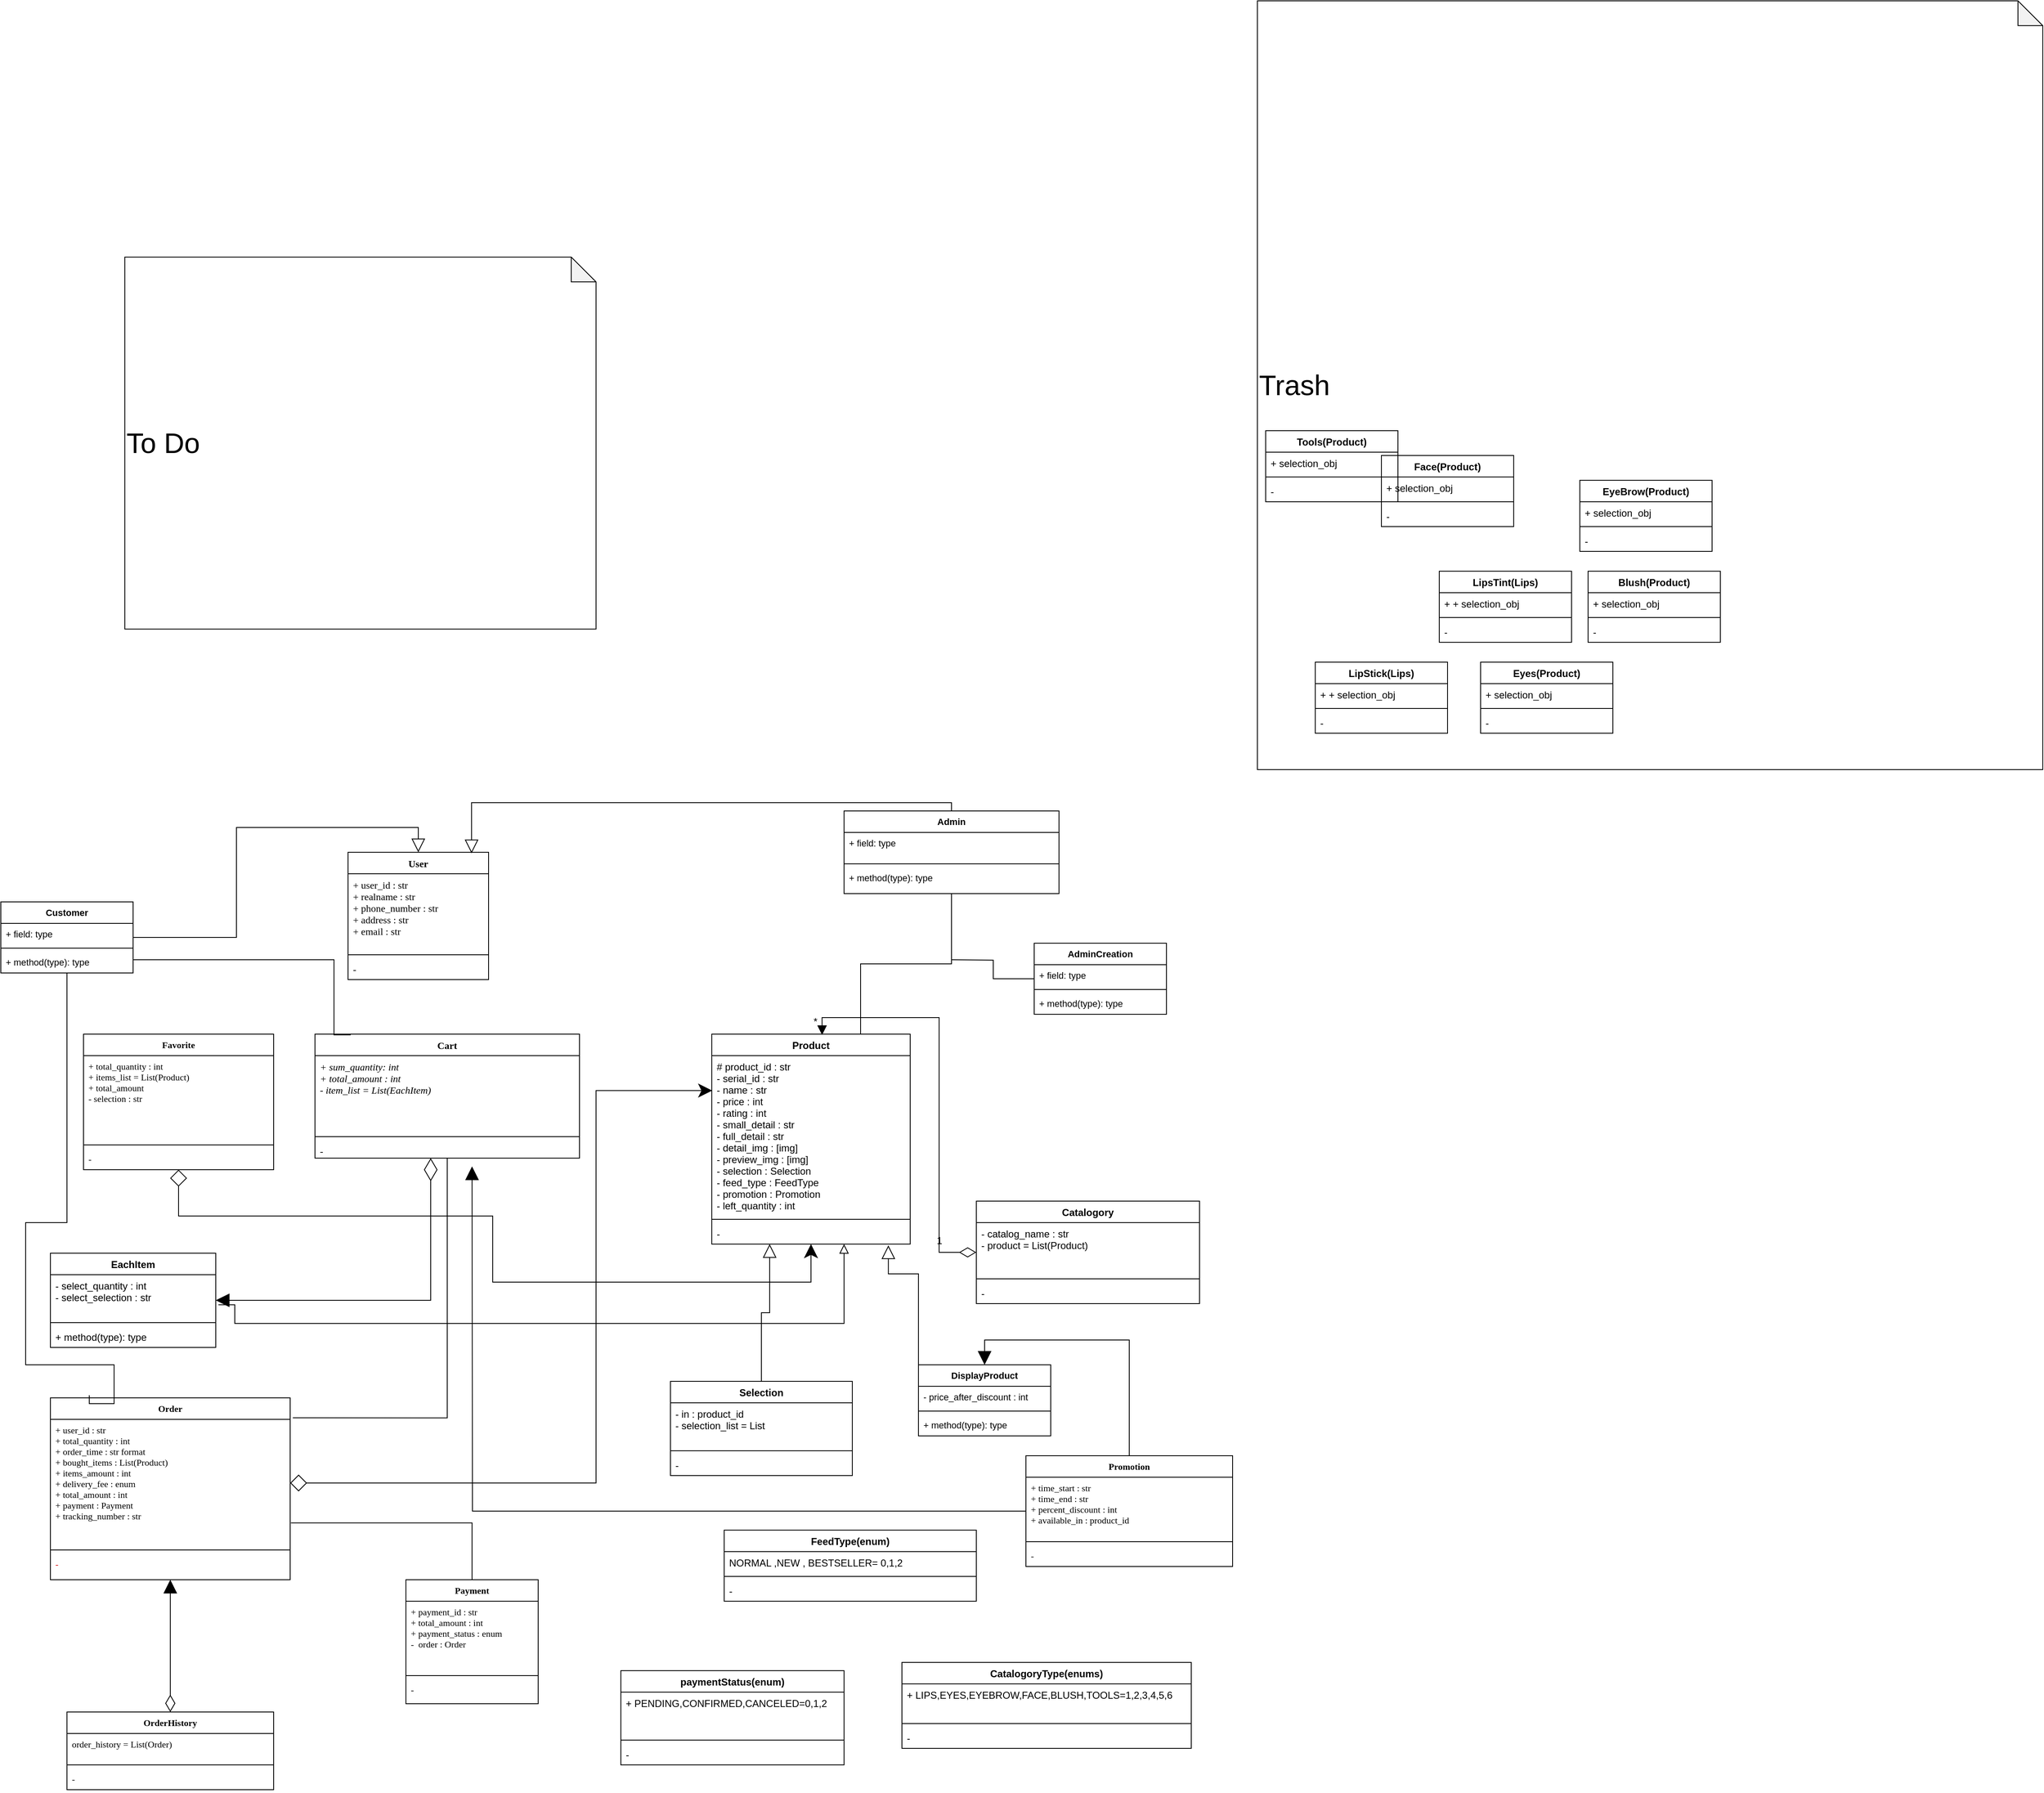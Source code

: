 <mxfile version="20.8.16" type="device"><diagram name="Page-1" id="n5ZgurH_n4MH8ZhJvJ57"><mxGraphModel dx="5758" dy="4994" grid="1" gridSize="10" guides="1" tooltips="1" connect="1" arrows="1" fold="1" page="1" pageScale="1" pageWidth="827" pageHeight="1169" math="0" shadow="0"><root><mxCell id="0"/><mxCell id="1" parent="0"/><mxCell id="ofqBQctVMWvRDnhKdOPK-27" value="&lt;font style=&quot;font-size: 34px;&quot;&gt;Trash&lt;/font&gt;" style="shape=note;whiteSpace=wrap;html=1;backgroundOutline=1;darkOpacity=0.05;align=left;" vertex="1" parent="1"><mxGeometry x="680" y="-1250" width="950" height="930" as="geometry"/></mxCell><mxCell id="ofqBQctVMWvRDnhKdOPK-77" style="edgeStyle=orthogonalEdgeStyle;rounded=0;sketch=0;jumpSize=7;orthogonalLoop=1;jettySize=auto;html=1;strokeWidth=1;fontSize=11;startArrow=diamond;startFill=0;endArrow=classic;endFill=1;startSize=18;endSize=14;" edge="1" parent="1" source="nESSDT5k0V7fyRcUZwcq-10" target="9LvrDFJ3hs18pUXBCNCo-1"><mxGeometry relative="1" as="geometry"><Array as="points"><mxPoint x="-625" y="220"/><mxPoint x="-245" y="220"/><mxPoint x="-245" y="300"/><mxPoint x="140" y="300"/></Array></mxGeometry></mxCell><mxCell id="ofqBQctVMWvRDnhKdOPK-79" style="edgeStyle=orthogonalEdgeStyle;rounded=0;sketch=0;jumpSize=7;orthogonalLoop=1;jettySize=auto;html=1;strokeWidth=1;fontSize=11;startArrow=none;startFill=0;endArrow=block;endFill=0;startSize=18;endSize=14;" edge="1" parent="1" source="WOBlNUxYIEWbzVN5HYyU-12" target="9LvrDFJ3hs18pUXBCNCo-1"><mxGeometry relative="1" as="geometry"><Array as="points"><mxPoint x="80" y="337"/><mxPoint x="90" y="337"/></Array></mxGeometry></mxCell><mxCell id="9LvrDFJ3hs18pUXBCNCo-1" value="Product" style="swimlane;fontStyle=1;align=center;verticalAlign=top;childLayout=stackLayout;horizontal=1;startSize=26;horizontalStack=0;resizeParent=1;resizeParentMax=0;resizeLast=0;collapsible=1;marginBottom=0;" parent="1" vertex="1"><mxGeometry x="20" width="240" height="254" as="geometry"><mxRectangle x="120" y="60" width="50" height="40" as="alternateBounds"/></mxGeometry></mxCell><mxCell id="9LvrDFJ3hs18pUXBCNCo-2" value="# product_id : str&#10;- serial_id : str &#10;- name : str&#10;- price : int&#10;- rating : int&#10;- small_detail : str&#10;- full_detail : str&#10;- detail_img : [img]&#10;- preview_img : [img]&#10;- selection : Selection&#10;- feed_type : FeedType&#10;- promotion : Promotion&#10;- left_quantity : int" style="text;strokeColor=none;fillColor=none;align=left;verticalAlign=top;spacingLeft=4;spacingRight=4;overflow=hidden;rotatable=0;points=[[0,0.5],[1,0.5]];portConstraint=eastwest;" parent="9LvrDFJ3hs18pUXBCNCo-1" vertex="1"><mxGeometry y="26" width="240" height="194" as="geometry"/></mxCell><mxCell id="9LvrDFJ3hs18pUXBCNCo-3" value="" style="line;strokeWidth=1;fillColor=none;align=left;verticalAlign=middle;spacingTop=-1;spacingLeft=3;spacingRight=3;rotatable=0;labelPosition=right;points=[];portConstraint=eastwest;strokeColor=inherit;" parent="9LvrDFJ3hs18pUXBCNCo-1" vertex="1"><mxGeometry y="220" width="240" height="8" as="geometry"/></mxCell><mxCell id="9LvrDFJ3hs18pUXBCNCo-4" value="-" style="text;strokeColor=none;fillColor=none;align=left;verticalAlign=top;spacingLeft=4;spacingRight=4;overflow=hidden;rotatable=0;points=[[0,0.5],[1,0.5]];portConstraint=eastwest;" parent="9LvrDFJ3hs18pUXBCNCo-1" vertex="1"><mxGeometry y="228" width="240" height="26" as="geometry"/></mxCell><mxCell id="9LvrDFJ3hs18pUXBCNCo-8" value="User" style="swimlane;fontStyle=1;align=center;verticalAlign=top;childLayout=stackLayout;horizontal=1;startSize=26;horizontalStack=0;resizeParent=1;resizeParentMax=0;resizeLast=0;collapsible=1;marginBottom=0;fontFamily=Verdana;" parent="1" vertex="1"><mxGeometry x="-420" y="-220" width="170" height="154" as="geometry"/></mxCell><mxCell id="9LvrDFJ3hs18pUXBCNCo-9" value="+ user_id : str&#10;+ realname : str&#10;+ phone_number : str&#10;+ address : str&#10;+ email : str" style="text;strokeColor=none;fillColor=none;align=left;verticalAlign=top;spacingLeft=4;spacingRight=4;overflow=hidden;rotatable=0;points=[[0,0.5],[1,0.5]];portConstraint=eastwest;fontFamily=Verdana;" parent="9LvrDFJ3hs18pUXBCNCo-8" vertex="1"><mxGeometry y="26" width="170" height="94" as="geometry"/></mxCell><mxCell id="9LvrDFJ3hs18pUXBCNCo-10" value="" style="line;strokeWidth=1;fillColor=none;align=left;verticalAlign=middle;spacingTop=-1;spacingLeft=3;spacingRight=3;rotatable=0;labelPosition=right;points=[];portConstraint=eastwest;strokeColor=inherit;fontFamily=Verdana;" parent="9LvrDFJ3hs18pUXBCNCo-8" vertex="1"><mxGeometry y="120" width="170" height="8" as="geometry"/></mxCell><mxCell id="9LvrDFJ3hs18pUXBCNCo-11" value="-" style="text;strokeColor=none;fillColor=none;align=left;verticalAlign=top;spacingLeft=4;spacingRight=4;overflow=hidden;rotatable=0;points=[[0,0.5],[1,0.5]];portConstraint=eastwest;fontFamily=Verdana;" parent="9LvrDFJ3hs18pUXBCNCo-8" vertex="1"><mxGeometry y="128" width="170" height="26" as="geometry"/></mxCell><mxCell id="9LvrDFJ3hs18pUXBCNCo-12" style="edgeStyle=orthogonalEdgeStyle;rounded=0;orthogonalLoop=1;jettySize=auto;html=1;exitX=1;exitY=0.5;exitDx=0;exitDy=0;fontFamily=Verdana;" parent="9LvrDFJ3hs18pUXBCNCo-8" source="9LvrDFJ3hs18pUXBCNCo-9" target="9LvrDFJ3hs18pUXBCNCo-9" edge="1"><mxGeometry relative="1" as="geometry"/></mxCell><mxCell id="ofqBQctVMWvRDnhKdOPK-25" style="edgeStyle=orthogonalEdgeStyle;rounded=0;sketch=0;orthogonalLoop=1;jettySize=auto;html=1;strokeWidth=1;startArrow=diamondThin;startFill=0;endArrow=block;endFill=1;endSize=14;jumpSize=7;startSize=25;" edge="1" parent="1" source="9LvrDFJ3hs18pUXBCNCo-17" target="ofqBQctVMWvRDnhKdOPK-4"><mxGeometry relative="1" as="geometry"><Array as="points"><mxPoint x="-320" y="180"/><mxPoint x="-320" y="180"/></Array></mxGeometry></mxCell><mxCell id="ofqBQctVMWvRDnhKdOPK-80" style="edgeStyle=orthogonalEdgeStyle;rounded=0;sketch=0;jumpSize=7;orthogonalLoop=1;jettySize=auto;html=1;entryX=1.011;entryY=-0.012;entryDx=0;entryDy=0;entryPerimeter=0;strokeWidth=1;fontSize=11;startArrow=none;startFill=0;endArrow=none;endFill=0;startSize=18;endSize=14;" edge="1" parent="1" source="9LvrDFJ3hs18pUXBCNCo-17" target="9LvrDFJ3hs18pUXBCNCo-24"><mxGeometry relative="1" as="geometry"/></mxCell><mxCell id="9LvrDFJ3hs18pUXBCNCo-17" value="Cart" style="swimlane;fontStyle=1;align=center;verticalAlign=top;childLayout=stackLayout;horizontal=1;startSize=26;horizontalStack=0;resizeParent=1;resizeParentMax=0;resizeLast=0;collapsible=1;marginBottom=0;fontFamily=Verdana;" parent="1" vertex="1"><mxGeometry x="-460" width="320" height="150" as="geometry"/></mxCell><mxCell id="9LvrDFJ3hs18pUXBCNCo-18" value="+ sum_quantity: int&#10;+ total_amount : int&#10;- item_list = List(EachItem)" style="text;align=left;verticalAlign=top;spacingLeft=4;spacingRight=4;overflow=hidden;rotatable=0;points=[[0,0.5],[1,0.5]];portConstraint=eastwest;fontFamily=Verdana;fontStyle=2" parent="9LvrDFJ3hs18pUXBCNCo-17" vertex="1"><mxGeometry y="26" width="320" height="94" as="geometry"/></mxCell><mxCell id="9LvrDFJ3hs18pUXBCNCo-19" value="" style="line;strokeWidth=1;fillColor=none;align=left;verticalAlign=middle;spacingTop=-1;spacingLeft=3;spacingRight=3;rotatable=0;labelPosition=right;points=[];portConstraint=eastwest;strokeColor=inherit;fontFamily=Verdana;" parent="9LvrDFJ3hs18pUXBCNCo-17" vertex="1"><mxGeometry y="120" width="320" height="8" as="geometry"/></mxCell><mxCell id="9LvrDFJ3hs18pUXBCNCo-20" value="-" style="text;strokeColor=none;fillColor=none;align=left;verticalAlign=top;spacingLeft=4;spacingRight=4;overflow=hidden;rotatable=0;points=[[0,0.5],[1,0.5]];portConstraint=eastwest;fontFamily=Verdana;" parent="9LvrDFJ3hs18pUXBCNCo-17" vertex="1"><mxGeometry y="128" width="320" height="22" as="geometry"/></mxCell><mxCell id="9LvrDFJ3hs18pUXBCNCo-23" value="Order" style="swimlane;fontStyle=1;align=center;verticalAlign=top;childLayout=stackLayout;horizontal=1;startSize=26;horizontalStack=0;resizeParent=1;resizeParentMax=0;resizeLast=0;collapsible=1;marginBottom=0;fontFamily=Verdana;fontSize=11;fontColor=#000000;" parent="1" vertex="1"><mxGeometry x="-780" y="440" width="290" height="220" as="geometry"/></mxCell><mxCell id="9LvrDFJ3hs18pUXBCNCo-24" value="+ user_id : str&#10;+ total_quantity : int&#10;+ order_time : str format&#10;+ bought_items : List(Product)&#10;+ items_amount : int&#10;+ delivery_fee : enum&#10;+ total_amount : int &#10;+ payment : Payment&#10;+ tracking_number : str&#10;" style="text;align=left;verticalAlign=top;spacingLeft=4;spacingRight=4;overflow=hidden;rotatable=0;points=[[0,0.5],[1,0.5]];portConstraint=eastwest;fontSize=11;fontFamily=Verdana;" parent="9LvrDFJ3hs18pUXBCNCo-23" vertex="1"><mxGeometry y="26" width="290" height="154" as="geometry"/></mxCell><mxCell id="9LvrDFJ3hs18pUXBCNCo-25" value="" style="line;strokeWidth=1;fillColor=none;align=left;verticalAlign=middle;spacingTop=-1;spacingLeft=3;spacingRight=3;rotatable=0;labelPosition=right;points=[];portConstraint=eastwest;strokeColor=inherit;fontFamily=Verdana;fontSize=11;fontColor=#d60000;" parent="9LvrDFJ3hs18pUXBCNCo-23" vertex="1"><mxGeometry y="180" width="290" height="8" as="geometry"/></mxCell><mxCell id="9LvrDFJ3hs18pUXBCNCo-26" value="-" style="text;strokeColor=none;fillColor=none;align=left;verticalAlign=top;spacingLeft=4;spacingRight=4;overflow=hidden;rotatable=0;points=[[0,0.5],[1,0.5]];portConstraint=eastwest;fontSize=11;fontFamily=Verdana;fontColor=#d60000;" parent="9LvrDFJ3hs18pUXBCNCo-23" vertex="1"><mxGeometry y="188" width="290" height="32" as="geometry"/></mxCell><mxCell id="ofqBQctVMWvRDnhKdOPK-57" style="edgeStyle=orthogonalEdgeStyle;rounded=0;sketch=0;jumpSize=7;orthogonalLoop=1;jettySize=auto;html=1;entryX=1.003;entryY=0.813;entryDx=0;entryDy=0;entryPerimeter=0;strokeWidth=1;fontSize=11;startArrow=none;startFill=0;endArrow=none;endFill=0;startSize=18;endSize=14;" edge="1" parent="1" source="9LvrDFJ3hs18pUXBCNCo-31" target="9LvrDFJ3hs18pUXBCNCo-24"><mxGeometry relative="1" as="geometry"/></mxCell><mxCell id="9LvrDFJ3hs18pUXBCNCo-31" value="Payment" style="swimlane;fontStyle=1;align=center;verticalAlign=top;childLayout=stackLayout;horizontal=1;startSize=26;horizontalStack=0;resizeParent=1;resizeParentMax=0;resizeLast=0;collapsible=1;marginBottom=0;fontFamily=Verdana;fontSize=11;fontColor=#000000;" parent="1" vertex="1"><mxGeometry x="-350" y="660" width="160" height="150" as="geometry"/></mxCell><mxCell id="9LvrDFJ3hs18pUXBCNCo-32" value="+ payment_id : str&#10;+ total_amount : int&#10;+ payment_status : enum&#10;-  order : Order" style="text;strokeColor=none;fillColor=none;align=left;verticalAlign=top;spacingLeft=4;spacingRight=4;overflow=hidden;rotatable=0;points=[[0,0.5],[1,0.5]];portConstraint=eastwest;fontSize=11;fontFamily=Verdana;fontColor=#000000;" parent="9LvrDFJ3hs18pUXBCNCo-31" vertex="1"><mxGeometry y="26" width="160" height="86" as="geometry"/></mxCell><mxCell id="9LvrDFJ3hs18pUXBCNCo-33" value="" style="line;strokeWidth=1;fillColor=none;align=left;verticalAlign=middle;spacingTop=-1;spacingLeft=3;spacingRight=3;rotatable=0;labelPosition=right;points=[];portConstraint=eastwest;strokeColor=inherit;fontFamily=Verdana;fontSize=11;fontColor=#000000;" parent="9LvrDFJ3hs18pUXBCNCo-31" vertex="1"><mxGeometry y="112" width="160" height="8" as="geometry"/></mxCell><mxCell id="9LvrDFJ3hs18pUXBCNCo-34" value="-" style="text;strokeColor=none;fillColor=none;align=left;verticalAlign=top;spacingLeft=4;spacingRight=4;overflow=hidden;rotatable=0;points=[[0,0.5],[1,0.5]];portConstraint=eastwest;fontSize=11;fontFamily=Verdana;fontColor=#000000;" parent="9LvrDFJ3hs18pUXBCNCo-31" vertex="1"><mxGeometry y="120" width="160" height="30" as="geometry"/></mxCell><mxCell id="ofqBQctVMWvRDnhKdOPK-86" style="edgeStyle=orthogonalEdgeStyle;rounded=0;sketch=0;jumpSize=7;orthogonalLoop=1;jettySize=auto;html=1;entryX=0.5;entryY=0;entryDx=0;entryDy=0;strokeWidth=1;fontSize=11;startArrow=none;startFill=0;endArrow=block;endFill=1;startSize=18;endSize=14;" edge="1" parent="1" source="nESSDT5k0V7fyRcUZwcq-2" target="ofqBQctVMWvRDnhKdOPK-81"><mxGeometry relative="1" as="geometry"/></mxCell><mxCell id="ofqBQctVMWvRDnhKdOPK-88" style="edgeStyle=orthogonalEdgeStyle;rounded=0;sketch=0;jumpSize=7;orthogonalLoop=1;jettySize=auto;html=1;strokeWidth=1;fontSize=11;startArrow=none;startFill=0;endArrow=block;endFill=1;startSize=18;endSize=14;" edge="1" parent="1" source="nESSDT5k0V7fyRcUZwcq-2"><mxGeometry relative="1" as="geometry"><mxPoint x="-270" y="160" as="targetPoint"/></mxGeometry></mxCell><mxCell id="nESSDT5k0V7fyRcUZwcq-2" value="Promotion" style="swimlane;fontStyle=1;align=center;verticalAlign=top;childLayout=stackLayout;horizontal=1;startSize=26;horizontalStack=0;resizeParent=1;resizeParentMax=0;resizeLast=0;collapsible=1;marginBottom=0;fontFamily=Verdana;fontSize=11;fontColor=#000000;" parent="1" vertex="1"><mxGeometry x="400" y="510" width="250" height="134" as="geometry"/></mxCell><mxCell id="nESSDT5k0V7fyRcUZwcq-3" value="+ time_start : str&#10;+ time_end : str&#10;+ percent_discount : int&#10;+ available_in : product_id" style="text;strokeColor=none;fillColor=none;align=left;verticalAlign=top;spacingLeft=4;spacingRight=4;overflow=hidden;rotatable=0;points=[[0,0.5],[1,0.5]];portConstraint=eastwest;fontSize=11;fontFamily=Verdana;fontColor=#000000;" parent="nESSDT5k0V7fyRcUZwcq-2" vertex="1"><mxGeometry y="26" width="250" height="74" as="geometry"/></mxCell><mxCell id="nESSDT5k0V7fyRcUZwcq-4" value="" style="line;strokeWidth=1;fillColor=none;align=left;verticalAlign=middle;spacingTop=-1;spacingLeft=3;spacingRight=3;rotatable=0;labelPosition=right;points=[];portConstraint=eastwest;strokeColor=inherit;fontFamily=Verdana;fontSize=11;fontColor=#000000;" parent="nESSDT5k0V7fyRcUZwcq-2" vertex="1"><mxGeometry y="100" width="250" height="8" as="geometry"/></mxCell><mxCell id="nESSDT5k0V7fyRcUZwcq-5" value="-" style="text;strokeColor=none;fillColor=none;align=left;verticalAlign=top;spacingLeft=4;spacingRight=4;overflow=hidden;rotatable=0;points=[[0,0.5],[1,0.5]];portConstraint=eastwest;fontSize=11;fontFamily=Verdana;fontColor=#000000;" parent="nESSDT5k0V7fyRcUZwcq-2" vertex="1"><mxGeometry y="108" width="250" height="26" as="geometry"/></mxCell><mxCell id="ofqBQctVMWvRDnhKdOPK-44" style="edgeStyle=orthogonalEdgeStyle;rounded=0;sketch=0;jumpSize=7;orthogonalLoop=1;jettySize=auto;html=1;strokeWidth=1;fontSize=11;startArrow=diamondThin;startFill=0;endArrow=block;endFill=1;startSize=18;endSize=14;" edge="1" parent="1" source="nESSDT5k0V7fyRcUZwcq-6" target="9LvrDFJ3hs18pUXBCNCo-23"><mxGeometry relative="1" as="geometry"/></mxCell><mxCell id="nESSDT5k0V7fyRcUZwcq-6" value="OrderHistory" style="swimlane;fontStyle=1;align=center;verticalAlign=top;childLayout=stackLayout;horizontal=1;startSize=26;horizontalStack=0;resizeParent=1;resizeParentMax=0;resizeLast=0;collapsible=1;marginBottom=0;fontFamily=Verdana;fontSize=11;fontColor=#000000;" parent="1" vertex="1"><mxGeometry x="-760" y="820" width="250" height="94" as="geometry"/></mxCell><mxCell id="nESSDT5k0V7fyRcUZwcq-7" value="order_history = List(Order)" style="text;strokeColor=none;fillColor=none;align=left;verticalAlign=top;spacingLeft=4;spacingRight=4;overflow=hidden;rotatable=0;points=[[0,0.5],[1,0.5]];portConstraint=eastwest;fontSize=11;fontFamily=Verdana;fontColor=#000000;" parent="nESSDT5k0V7fyRcUZwcq-6" vertex="1"><mxGeometry y="26" width="250" height="34" as="geometry"/></mxCell><mxCell id="nESSDT5k0V7fyRcUZwcq-8" value="" style="line;strokeWidth=1;fillColor=none;align=left;verticalAlign=middle;spacingTop=-1;spacingLeft=3;spacingRight=3;rotatable=0;labelPosition=right;points=[];portConstraint=eastwest;strokeColor=inherit;fontFamily=Verdana;fontSize=11;fontColor=#000000;" parent="nESSDT5k0V7fyRcUZwcq-6" vertex="1"><mxGeometry y="60" width="250" height="8" as="geometry"/></mxCell><mxCell id="nESSDT5k0V7fyRcUZwcq-9" value="-" style="text;strokeColor=none;fillColor=none;align=left;verticalAlign=top;spacingLeft=4;spacingRight=4;overflow=hidden;rotatable=0;points=[[0,0.5],[1,0.5]];portConstraint=eastwest;fontSize=11;fontFamily=Verdana;fontColor=#000000;" parent="nESSDT5k0V7fyRcUZwcq-6" vertex="1"><mxGeometry y="68" width="250" height="26" as="geometry"/></mxCell><mxCell id="nESSDT5k0V7fyRcUZwcq-10" value="Favorite" style="swimlane;fontStyle=1;align=center;verticalAlign=top;childLayout=stackLayout;horizontal=1;startSize=26;horizontalStack=0;resizeParent=1;resizeParentMax=0;resizeLast=0;collapsible=1;marginBottom=0;fontFamily=Verdana;fontSize=11;fontColor=#000000;" parent="1" vertex="1"><mxGeometry x="-740" width="230" height="164" as="geometry"/></mxCell><mxCell id="nESSDT5k0V7fyRcUZwcq-11" value="+ total_quantity : int&#10;+ items_list = List(Product)&#10;+ total_amount&#10;- selection : str" style="text;align=left;verticalAlign=top;spacingLeft=4;spacingRight=4;overflow=hidden;rotatable=0;points=[[0,0.5],[1,0.5]];portConstraint=eastwest;fontSize=11;fontFamily=Verdana;" parent="nESSDT5k0V7fyRcUZwcq-10" vertex="1"><mxGeometry y="26" width="230" height="104" as="geometry"/></mxCell><mxCell id="nESSDT5k0V7fyRcUZwcq-12" value="" style="line;strokeWidth=1;fillColor=none;align=left;verticalAlign=middle;spacingTop=-1;spacingLeft=3;spacingRight=3;rotatable=0;labelPosition=right;points=[];portConstraint=eastwest;strokeColor=inherit;fontFamily=Verdana;fontSize=11;fontColor=#000000;" parent="nESSDT5k0V7fyRcUZwcq-10" vertex="1"><mxGeometry y="130" width="230" height="8" as="geometry"/></mxCell><mxCell id="nESSDT5k0V7fyRcUZwcq-13" value="-" style="text;strokeColor=none;fillColor=none;align=left;verticalAlign=top;spacingLeft=4;spacingRight=4;overflow=hidden;rotatable=0;points=[[0,0.5],[1,0.5]];portConstraint=eastwest;fontSize=11;fontFamily=Verdana;fontColor=#000000;" parent="nESSDT5k0V7fyRcUZwcq-10" vertex="1"><mxGeometry y="138" width="230" height="26" as="geometry"/></mxCell><mxCell id="WOBlNUxYIEWbzVN5HYyU-5" value="CatalogoryType(enums)" style="swimlane;fontStyle=1;align=center;verticalAlign=top;childLayout=stackLayout;horizontal=1;startSize=26;horizontalStack=0;resizeParent=1;resizeParentMax=0;resizeLast=0;collapsible=1;marginBottom=0;" parent="1" vertex="1"><mxGeometry x="250" y="760" width="350" height="104" as="geometry"/></mxCell><mxCell id="WOBlNUxYIEWbzVN5HYyU-6" value="+ LIPS,EYES,EYEBROW,FACE,BLUSH,TOOLS=1,2,3,4,5,6" style="text;strokeColor=none;fillColor=none;align=left;verticalAlign=top;spacingLeft=4;spacingRight=4;overflow=hidden;rotatable=0;points=[[0,0.5],[1,0.5]];portConstraint=eastwest;" parent="WOBlNUxYIEWbzVN5HYyU-5" vertex="1"><mxGeometry y="26" width="350" height="44" as="geometry"/></mxCell><mxCell id="WOBlNUxYIEWbzVN5HYyU-7" value="" style="line;strokeWidth=1;fillColor=none;align=left;verticalAlign=middle;spacingTop=-1;spacingLeft=3;spacingRight=3;rotatable=0;labelPosition=right;points=[];portConstraint=eastwest;strokeColor=inherit;" parent="WOBlNUxYIEWbzVN5HYyU-5" vertex="1"><mxGeometry y="70" width="350" height="8" as="geometry"/></mxCell><mxCell id="WOBlNUxYIEWbzVN5HYyU-8" value="-" style="text;strokeColor=none;fillColor=none;align=left;verticalAlign=top;spacingLeft=4;spacingRight=4;overflow=hidden;rotatable=0;points=[[0,0.5],[1,0.5]];portConstraint=eastwest;" parent="WOBlNUxYIEWbzVN5HYyU-5" vertex="1"><mxGeometry y="78" width="350" height="26" as="geometry"/></mxCell><mxCell id="WOBlNUxYIEWbzVN5HYyU-12" value="Selection" style="swimlane;fontStyle=1;align=center;verticalAlign=top;childLayout=stackLayout;horizontal=1;startSize=26;horizontalStack=0;resizeParent=1;resizeParentMax=0;resizeLast=0;collapsible=1;marginBottom=0;" parent="1" vertex="1"><mxGeometry x="-30" y="420" width="220" height="114" as="geometry"/></mxCell><mxCell id="WOBlNUxYIEWbzVN5HYyU-13" value="- in : product_id&#10;- selection_list = List" style="text;align=left;verticalAlign=top;spacingLeft=4;spacingRight=4;overflow=hidden;rotatable=0;points=[[0,0.5],[1,0.5]];portConstraint=eastwest;" parent="WOBlNUxYIEWbzVN5HYyU-12" vertex="1"><mxGeometry y="26" width="220" height="54" as="geometry"/></mxCell><mxCell id="WOBlNUxYIEWbzVN5HYyU-14" value="" style="line;strokeWidth=1;fillColor=none;align=left;verticalAlign=middle;spacingTop=-1;spacingLeft=3;spacingRight=3;rotatable=0;labelPosition=right;points=[];portConstraint=eastwest;strokeColor=inherit;" parent="WOBlNUxYIEWbzVN5HYyU-12" vertex="1"><mxGeometry y="80" width="220" height="8" as="geometry"/></mxCell><mxCell id="WOBlNUxYIEWbzVN5HYyU-15" value="-" style="text;strokeColor=none;fillColor=none;align=left;verticalAlign=top;spacingLeft=4;spacingRight=4;overflow=hidden;rotatable=0;points=[[0,0.5],[1,0.5]];portConstraint=eastwest;" parent="WOBlNUxYIEWbzVN5HYyU-12" vertex="1"><mxGeometry y="88" width="220" height="26" as="geometry"/></mxCell><mxCell id="WOBlNUxYIEWbzVN5HYyU-21" value="paymentStatus(enum)" style="swimlane;fontStyle=1;align=center;verticalAlign=top;childLayout=stackLayout;horizontal=1;startSize=26;horizontalStack=0;resizeParent=1;resizeParentMax=0;resizeLast=0;collapsible=1;marginBottom=0;" parent="1" vertex="1"><mxGeometry x="-90" y="770" width="270" height="114" as="geometry"/></mxCell><mxCell id="WOBlNUxYIEWbzVN5HYyU-22" value="+ PENDING,CONFIRMED,CANCELED=0,1,2" style="text;strokeColor=none;fillColor=none;align=left;verticalAlign=top;spacingLeft=4;spacingRight=4;overflow=hidden;rotatable=0;points=[[0,0.5],[1,0.5]];portConstraint=eastwest;" parent="WOBlNUxYIEWbzVN5HYyU-21" vertex="1"><mxGeometry y="26" width="270" height="54" as="geometry"/></mxCell><mxCell id="WOBlNUxYIEWbzVN5HYyU-23" value="" style="line;strokeWidth=1;fillColor=none;align=left;verticalAlign=middle;spacingTop=-1;spacingLeft=3;spacingRight=3;rotatable=0;labelPosition=right;points=[];portConstraint=eastwest;strokeColor=inherit;" parent="WOBlNUxYIEWbzVN5HYyU-21" vertex="1"><mxGeometry y="80" width="270" height="8" as="geometry"/></mxCell><mxCell id="WOBlNUxYIEWbzVN5HYyU-24" value="-" style="text;strokeColor=none;fillColor=none;align=left;verticalAlign=top;spacingLeft=4;spacingRight=4;overflow=hidden;rotatable=0;points=[[0,0.5],[1,0.5]];portConstraint=eastwest;" parent="WOBlNUxYIEWbzVN5HYyU-21" vertex="1"><mxGeometry y="88" width="270" height="26" as="geometry"/></mxCell><mxCell id="WOBlNUxYIEWbzVN5HYyU-33" value="Eyes(Product)" style="swimlane;fontStyle=1;align=center;verticalAlign=top;childLayout=stackLayout;horizontal=1;startSize=26;horizontalStack=0;resizeParent=1;resizeParentMax=0;resizeLast=0;collapsible=1;marginBottom=0;" parent="1" vertex="1"><mxGeometry x="950" y="-450" width="160" height="86" as="geometry"/></mxCell><mxCell id="WOBlNUxYIEWbzVN5HYyU-34" value="+ selection_obj" style="text;strokeColor=none;fillColor=none;align=left;verticalAlign=top;spacingLeft=4;spacingRight=4;overflow=hidden;rotatable=0;points=[[0,0.5],[1,0.5]];portConstraint=eastwest;" parent="WOBlNUxYIEWbzVN5HYyU-33" vertex="1"><mxGeometry y="26" width="160" height="26" as="geometry"/></mxCell><mxCell id="WOBlNUxYIEWbzVN5HYyU-35" value="" style="line;strokeWidth=1;fillColor=none;align=left;verticalAlign=middle;spacingTop=-1;spacingLeft=3;spacingRight=3;rotatable=0;labelPosition=right;points=[];portConstraint=eastwest;strokeColor=inherit;" parent="WOBlNUxYIEWbzVN5HYyU-33" vertex="1"><mxGeometry y="52" width="160" height="8" as="geometry"/></mxCell><mxCell id="WOBlNUxYIEWbzVN5HYyU-36" value="-" style="text;strokeColor=none;fillColor=none;align=left;verticalAlign=top;spacingLeft=4;spacingRight=4;overflow=hidden;rotatable=0;points=[[0,0.5],[1,0.5]];portConstraint=eastwest;" parent="WOBlNUxYIEWbzVN5HYyU-33" vertex="1"><mxGeometry y="60" width="160" height="26" as="geometry"/></mxCell><mxCell id="WOBlNUxYIEWbzVN5HYyU-37" value="EyeBrow(Product)" style="swimlane;fontStyle=1;align=center;verticalAlign=top;childLayout=stackLayout;horizontal=1;startSize=26;horizontalStack=0;resizeParent=1;resizeParentMax=0;resizeLast=0;collapsible=1;marginBottom=0;" parent="1" vertex="1"><mxGeometry x="1070" y="-670" width="160" height="86" as="geometry"/></mxCell><mxCell id="WOBlNUxYIEWbzVN5HYyU-38" value="+ selection_obj" style="text;strokeColor=none;fillColor=none;align=left;verticalAlign=top;spacingLeft=4;spacingRight=4;overflow=hidden;rotatable=0;points=[[0,0.5],[1,0.5]];portConstraint=eastwest;" parent="WOBlNUxYIEWbzVN5HYyU-37" vertex="1"><mxGeometry y="26" width="160" height="26" as="geometry"/></mxCell><mxCell id="WOBlNUxYIEWbzVN5HYyU-39" value="" style="line;strokeWidth=1;fillColor=none;align=left;verticalAlign=middle;spacingTop=-1;spacingLeft=3;spacingRight=3;rotatable=0;labelPosition=right;points=[];portConstraint=eastwest;strokeColor=inherit;" parent="WOBlNUxYIEWbzVN5HYyU-37" vertex="1"><mxGeometry y="52" width="160" height="8" as="geometry"/></mxCell><mxCell id="WOBlNUxYIEWbzVN5HYyU-40" value="-" style="text;strokeColor=none;fillColor=none;align=left;verticalAlign=top;spacingLeft=4;spacingRight=4;overflow=hidden;rotatable=0;points=[[0,0.5],[1,0.5]];portConstraint=eastwest;" parent="WOBlNUxYIEWbzVN5HYyU-37" vertex="1"><mxGeometry y="60" width="160" height="26" as="geometry"/></mxCell><mxCell id="WOBlNUxYIEWbzVN5HYyU-41" value="Face(Product)" style="swimlane;fontStyle=1;align=center;verticalAlign=top;childLayout=stackLayout;horizontal=1;startSize=26;horizontalStack=0;resizeParent=1;resizeParentMax=0;resizeLast=0;collapsible=1;marginBottom=0;" parent="1" vertex="1"><mxGeometry x="830" y="-700" width="160" height="86" as="geometry"/></mxCell><mxCell id="WOBlNUxYIEWbzVN5HYyU-42" value="+ selection_obj" style="text;strokeColor=none;fillColor=none;align=left;verticalAlign=top;spacingLeft=4;spacingRight=4;overflow=hidden;rotatable=0;points=[[0,0.5],[1,0.5]];portConstraint=eastwest;" parent="WOBlNUxYIEWbzVN5HYyU-41" vertex="1"><mxGeometry y="26" width="160" height="26" as="geometry"/></mxCell><mxCell id="WOBlNUxYIEWbzVN5HYyU-43" value="" style="line;strokeWidth=1;fillColor=none;align=left;verticalAlign=middle;spacingTop=-1;spacingLeft=3;spacingRight=3;rotatable=0;labelPosition=right;points=[];portConstraint=eastwest;strokeColor=inherit;" parent="WOBlNUxYIEWbzVN5HYyU-41" vertex="1"><mxGeometry y="52" width="160" height="8" as="geometry"/></mxCell><mxCell id="WOBlNUxYIEWbzVN5HYyU-44" value="-" style="text;strokeColor=none;fillColor=none;align=left;verticalAlign=top;spacingLeft=4;spacingRight=4;overflow=hidden;rotatable=0;points=[[0,0.5],[1,0.5]];portConstraint=eastwest;" parent="WOBlNUxYIEWbzVN5HYyU-41" vertex="1"><mxGeometry y="60" width="160" height="26" as="geometry"/></mxCell><mxCell id="WOBlNUxYIEWbzVN5HYyU-45" value="Blush(Product)" style="swimlane;fontStyle=1;align=center;verticalAlign=top;childLayout=stackLayout;horizontal=1;startSize=26;horizontalStack=0;resizeParent=1;resizeParentMax=0;resizeLast=0;collapsible=1;marginBottom=0;" parent="1" vertex="1"><mxGeometry x="1080" y="-560" width="160" height="86" as="geometry"/></mxCell><mxCell id="WOBlNUxYIEWbzVN5HYyU-46" value="+ selection_obj" style="text;strokeColor=none;fillColor=none;align=left;verticalAlign=top;spacingLeft=4;spacingRight=4;overflow=hidden;rotatable=0;points=[[0,0.5],[1,0.5]];portConstraint=eastwest;" parent="WOBlNUxYIEWbzVN5HYyU-45" vertex="1"><mxGeometry y="26" width="160" height="26" as="geometry"/></mxCell><mxCell id="WOBlNUxYIEWbzVN5HYyU-47" value="" style="line;strokeWidth=1;fillColor=none;align=left;verticalAlign=middle;spacingTop=-1;spacingLeft=3;spacingRight=3;rotatable=0;labelPosition=right;points=[];portConstraint=eastwest;strokeColor=inherit;" parent="WOBlNUxYIEWbzVN5HYyU-45" vertex="1"><mxGeometry y="52" width="160" height="8" as="geometry"/></mxCell><mxCell id="WOBlNUxYIEWbzVN5HYyU-48" value="-" style="text;strokeColor=none;fillColor=none;align=left;verticalAlign=top;spacingLeft=4;spacingRight=4;overflow=hidden;rotatable=0;points=[[0,0.5],[1,0.5]];portConstraint=eastwest;" parent="WOBlNUxYIEWbzVN5HYyU-45" vertex="1"><mxGeometry y="60" width="160" height="26" as="geometry"/></mxCell><mxCell id="WOBlNUxYIEWbzVN5HYyU-49" value="Tools(Product)" style="swimlane;fontStyle=1;align=center;verticalAlign=top;childLayout=stackLayout;horizontal=1;startSize=26;horizontalStack=0;resizeParent=1;resizeParentMax=0;resizeLast=0;collapsible=1;marginBottom=0;" parent="1" vertex="1"><mxGeometry x="690" y="-730" width="160" height="86" as="geometry"/></mxCell><mxCell id="WOBlNUxYIEWbzVN5HYyU-50" value="+ selection_obj" style="text;strokeColor=none;fillColor=none;align=left;verticalAlign=top;spacingLeft=4;spacingRight=4;overflow=hidden;rotatable=0;points=[[0,0.5],[1,0.5]];portConstraint=eastwest;" parent="WOBlNUxYIEWbzVN5HYyU-49" vertex="1"><mxGeometry y="26" width="160" height="26" as="geometry"/></mxCell><mxCell id="WOBlNUxYIEWbzVN5HYyU-51" value="" style="line;strokeWidth=1;fillColor=none;align=left;verticalAlign=middle;spacingTop=-1;spacingLeft=3;spacingRight=3;rotatable=0;labelPosition=right;points=[];portConstraint=eastwest;strokeColor=inherit;" parent="WOBlNUxYIEWbzVN5HYyU-49" vertex="1"><mxGeometry y="52" width="160" height="8" as="geometry"/></mxCell><mxCell id="WOBlNUxYIEWbzVN5HYyU-52" value="-" style="text;strokeColor=none;fillColor=none;align=left;verticalAlign=top;spacingLeft=4;spacingRight=4;overflow=hidden;rotatable=0;points=[[0,0.5],[1,0.5]];portConstraint=eastwest;" parent="WOBlNUxYIEWbzVN5HYyU-49" vertex="1"><mxGeometry y="60" width="160" height="26" as="geometry"/></mxCell><mxCell id="ofqBQctVMWvRDnhKdOPK-10" style="edgeStyle=orthogonalEdgeStyle;rounded=0;orthogonalLoop=1;jettySize=auto;html=1;entryX=0.556;entryY=0.004;entryDx=0;entryDy=0;entryPerimeter=0;endArrow=block;endFill=1;startArrow=diamondThin;startFill=0;strokeWidth=1;endSize=9;startSize=18;" edge="1" parent="1" source="WOBlNUxYIEWbzVN5HYyU-54" target="9LvrDFJ3hs18pUXBCNCo-1"><mxGeometry relative="1" as="geometry"/></mxCell><mxCell id="WOBlNUxYIEWbzVN5HYyU-54" value="Catalogory" style="swimlane;fontStyle=1;align=center;verticalAlign=top;childLayout=stackLayout;horizontal=1;startSize=26;horizontalStack=0;resizeParent=1;resizeParentMax=0;resizeLast=0;collapsible=1;marginBottom=0;" parent="1" vertex="1"><mxGeometry x="340" y="202" width="270" height="124" as="geometry"/></mxCell><mxCell id="WOBlNUxYIEWbzVN5HYyU-55" value="- catalog_name : str&#10;- product = List(Product)" style="text;align=left;verticalAlign=top;spacingLeft=4;spacingRight=4;overflow=hidden;rotatable=0;points=[[0,0.5],[1,0.5]];portConstraint=eastwest;" parent="WOBlNUxYIEWbzVN5HYyU-54" vertex="1"><mxGeometry y="26" width="270" height="64" as="geometry"/></mxCell><mxCell id="WOBlNUxYIEWbzVN5HYyU-56" value="" style="line;strokeWidth=1;fillColor=none;align=left;verticalAlign=middle;spacingTop=-1;spacingLeft=3;spacingRight=3;rotatable=0;labelPosition=right;points=[];portConstraint=eastwest;strokeColor=inherit;" parent="WOBlNUxYIEWbzVN5HYyU-54" vertex="1"><mxGeometry y="90" width="270" height="8" as="geometry"/></mxCell><mxCell id="WOBlNUxYIEWbzVN5HYyU-57" value="-" style="text;strokeColor=none;fillColor=none;align=left;verticalAlign=top;spacingLeft=4;spacingRight=4;overflow=hidden;rotatable=0;points=[[0,0.5],[1,0.5]];portConstraint=eastwest;" parent="WOBlNUxYIEWbzVN5HYyU-54" vertex="1"><mxGeometry y="98" width="270" height="26" as="geometry"/></mxCell><mxCell id="WOBlNUxYIEWbzVN5HYyU-58" value="FeedType(enum)" style="swimlane;fontStyle=1;align=center;verticalAlign=top;childLayout=stackLayout;horizontal=1;startSize=26;horizontalStack=0;resizeParent=1;resizeParentMax=0;resizeLast=0;collapsible=1;marginBottom=0;" parent="1" vertex="1"><mxGeometry x="35" y="600" width="305" height="86" as="geometry"/></mxCell><mxCell id="WOBlNUxYIEWbzVN5HYyU-59" value="NORMAL ,NEW , BESTSELLER= 0,1,2" style="text;strokeColor=none;fillColor=none;align=left;verticalAlign=top;spacingLeft=4;spacingRight=4;overflow=hidden;rotatable=0;points=[[0,0.5],[1,0.5]];portConstraint=eastwest;" parent="WOBlNUxYIEWbzVN5HYyU-58" vertex="1"><mxGeometry y="26" width="305" height="26" as="geometry"/></mxCell><mxCell id="WOBlNUxYIEWbzVN5HYyU-60" value="" style="line;strokeWidth=1;fillColor=none;align=left;verticalAlign=middle;spacingTop=-1;spacingLeft=3;spacingRight=3;rotatable=0;labelPosition=right;points=[];portConstraint=eastwest;strokeColor=inherit;" parent="WOBlNUxYIEWbzVN5HYyU-58" vertex="1"><mxGeometry y="52" width="305" height="8" as="geometry"/></mxCell><mxCell id="WOBlNUxYIEWbzVN5HYyU-61" value="-" style="text;strokeColor=none;fillColor=none;align=left;verticalAlign=top;spacingLeft=4;spacingRight=4;overflow=hidden;rotatable=0;points=[[0,0.5],[1,0.5]];portConstraint=eastwest;" parent="WOBlNUxYIEWbzVN5HYyU-58" vertex="1"><mxGeometry y="60" width="305" height="26" as="geometry"/></mxCell><mxCell id="WOBlNUxYIEWbzVN5HYyU-66" value="LipsTint(Lips)" style="swimlane;fontStyle=1;align=center;verticalAlign=top;childLayout=stackLayout;horizontal=1;startSize=26;horizontalStack=0;resizeParent=1;resizeParentMax=0;resizeLast=0;collapsible=1;marginBottom=0;" parent="1" vertex="1"><mxGeometry x="900" y="-560" width="160" height="86" as="geometry"/></mxCell><mxCell id="WOBlNUxYIEWbzVN5HYyU-67" value="+ + selection_obj" style="text;strokeColor=none;fillColor=none;align=left;verticalAlign=top;spacingLeft=4;spacingRight=4;overflow=hidden;rotatable=0;points=[[0,0.5],[1,0.5]];portConstraint=eastwest;" parent="WOBlNUxYIEWbzVN5HYyU-66" vertex="1"><mxGeometry y="26" width="160" height="26" as="geometry"/></mxCell><mxCell id="WOBlNUxYIEWbzVN5HYyU-68" value="" style="line;strokeWidth=1;fillColor=none;align=left;verticalAlign=middle;spacingTop=-1;spacingLeft=3;spacingRight=3;rotatable=0;labelPosition=right;points=[];portConstraint=eastwest;strokeColor=inherit;" parent="WOBlNUxYIEWbzVN5HYyU-66" vertex="1"><mxGeometry y="52" width="160" height="8" as="geometry"/></mxCell><mxCell id="WOBlNUxYIEWbzVN5HYyU-69" value="-" style="text;strokeColor=none;fillColor=none;align=left;verticalAlign=top;spacingLeft=4;spacingRight=4;overflow=hidden;rotatable=0;points=[[0,0.5],[1,0.5]];portConstraint=eastwest;" parent="WOBlNUxYIEWbzVN5HYyU-66" vertex="1"><mxGeometry y="60" width="160" height="26" as="geometry"/></mxCell><mxCell id="WOBlNUxYIEWbzVN5HYyU-70" value="LipStick(Lips)" style="swimlane;fontStyle=1;align=center;verticalAlign=top;childLayout=stackLayout;horizontal=1;startSize=26;horizontalStack=0;resizeParent=1;resizeParentMax=0;resizeLast=0;collapsible=1;marginBottom=0;" parent="1" vertex="1"><mxGeometry x="750" y="-450" width="160" height="86" as="geometry"/></mxCell><mxCell id="WOBlNUxYIEWbzVN5HYyU-71" value="+ + selection_obj" style="text;strokeColor=none;fillColor=none;align=left;verticalAlign=top;spacingLeft=4;spacingRight=4;overflow=hidden;rotatable=0;points=[[0,0.5],[1,0.5]];portConstraint=eastwest;" parent="WOBlNUxYIEWbzVN5HYyU-70" vertex="1"><mxGeometry y="26" width="160" height="26" as="geometry"/></mxCell><mxCell id="WOBlNUxYIEWbzVN5HYyU-72" value="" style="line;strokeWidth=1;fillColor=none;align=left;verticalAlign=middle;spacingTop=-1;spacingLeft=3;spacingRight=3;rotatable=0;labelPosition=right;points=[];portConstraint=eastwest;strokeColor=inherit;" parent="WOBlNUxYIEWbzVN5HYyU-70" vertex="1"><mxGeometry y="52" width="160" height="8" as="geometry"/></mxCell><mxCell id="WOBlNUxYIEWbzVN5HYyU-73" value="-" style="text;strokeColor=none;fillColor=none;align=left;verticalAlign=top;spacingLeft=4;spacingRight=4;overflow=hidden;rotatable=0;points=[[0,0.5],[1,0.5]];portConstraint=eastwest;" parent="WOBlNUxYIEWbzVN5HYyU-70" vertex="1"><mxGeometry y="60" width="160" height="26" as="geometry"/></mxCell><mxCell id="ofqBQctVMWvRDnhKdOPK-4" value="EachItem&#10;" style="swimlane;fontStyle=1;align=center;verticalAlign=top;childLayout=stackLayout;horizontal=1;startSize=26;horizontalStack=0;resizeParent=1;resizeParentMax=0;resizeLast=0;collapsible=1;marginBottom=0;" vertex="1" parent="1"><mxGeometry x="-780" y="265" width="200" height="114" as="geometry"/></mxCell><mxCell id="ofqBQctVMWvRDnhKdOPK-5" value="- select_quantity : int&#10;- select_selection : str" style="text;strokeColor=none;fillColor=none;align=left;verticalAlign=top;spacingLeft=4;spacingRight=4;overflow=hidden;rotatable=0;points=[[0,0.5],[1,0.5]];portConstraint=eastwest;" vertex="1" parent="ofqBQctVMWvRDnhKdOPK-4"><mxGeometry y="26" width="200" height="54" as="geometry"/></mxCell><mxCell id="ofqBQctVMWvRDnhKdOPK-6" value="" style="line;strokeWidth=1;fillColor=none;align=left;verticalAlign=middle;spacingTop=-1;spacingLeft=3;spacingRight=3;rotatable=0;labelPosition=right;points=[];portConstraint=eastwest;strokeColor=inherit;" vertex="1" parent="ofqBQctVMWvRDnhKdOPK-4"><mxGeometry y="80" width="200" height="8" as="geometry"/></mxCell><mxCell id="ofqBQctVMWvRDnhKdOPK-7" value="+ method(type): type" style="text;strokeColor=none;fillColor=none;align=left;verticalAlign=top;spacingLeft=4;spacingRight=4;overflow=hidden;rotatable=0;points=[[0,0.5],[1,0.5]];portConstraint=eastwest;" vertex="1" parent="ofqBQctVMWvRDnhKdOPK-4"><mxGeometry y="88" width="200" height="26" as="geometry"/></mxCell><mxCell id="ofqBQctVMWvRDnhKdOPK-12" value="1" style="text;html=1;align=center;verticalAlign=middle;resizable=0;points=[];autosize=1;strokeColor=none;fillColor=none;" vertex="1" parent="1"><mxGeometry x="280" y="235" width="30" height="30" as="geometry"/></mxCell><mxCell id="ofqBQctVMWvRDnhKdOPK-13" value="*" style="text;html=1;align=center;verticalAlign=middle;resizable=0;points=[];autosize=1;strokeColor=none;fillColor=none;" vertex="1" parent="1"><mxGeometry x="130" y="-30" width="30" height="30" as="geometry"/></mxCell><mxCell id="ofqBQctVMWvRDnhKdOPK-29" value="&lt;span style=&quot;font-size: 34px;&quot;&gt;To Do&lt;/span&gt;" style="shape=note;whiteSpace=wrap;html=1;backgroundOutline=1;darkOpacity=0.05;align=left;" vertex="1" parent="1"><mxGeometry x="-690" y="-940" width="570" height="450" as="geometry"/></mxCell><mxCell id="ofqBQctVMWvRDnhKdOPK-66" style="edgeStyle=orthogonalEdgeStyle;rounded=0;sketch=0;jumpSize=7;orthogonalLoop=1;jettySize=auto;html=1;strokeWidth=1;fontSize=11;startArrow=none;startFill=0;endArrow=block;endFill=0;startSize=18;endSize=14;entryX=0.879;entryY=0.008;entryDx=0;entryDy=0;entryPerimeter=0;" edge="1" parent="1" source="ofqBQctVMWvRDnhKdOPK-30" target="9LvrDFJ3hs18pUXBCNCo-8"><mxGeometry relative="1" as="geometry"><Array as="points"><mxPoint x="310" y="-280"/><mxPoint x="-271" y="-280"/></Array></mxGeometry></mxCell><mxCell id="ofqBQctVMWvRDnhKdOPK-67" style="edgeStyle=orthogonalEdgeStyle;rounded=0;sketch=0;jumpSize=7;orthogonalLoop=1;jettySize=auto;html=1;entryX=0.75;entryY=0;entryDx=0;entryDy=0;strokeWidth=1;fontSize=11;startArrow=none;startFill=0;endArrow=none;endFill=0;startSize=18;endSize=14;" edge="1" parent="1" source="ofqBQctVMWvRDnhKdOPK-30" target="9LvrDFJ3hs18pUXBCNCo-1"><mxGeometry relative="1" as="geometry"/></mxCell><mxCell id="ofqBQctVMWvRDnhKdOPK-30" value="Admin&#10;" style="swimlane;fontStyle=1;align=center;verticalAlign=top;childLayout=stackLayout;horizontal=1;startSize=26;horizontalStack=0;resizeParent=1;resizeParentMax=0;resizeLast=0;collapsible=1;marginBottom=0;fontSize=11;" vertex="1" parent="1"><mxGeometry x="180" y="-270" width="260" height="100" as="geometry"/></mxCell><mxCell id="ofqBQctVMWvRDnhKdOPK-31" value="+ field: type" style="text;strokeColor=none;fillColor=none;align=left;verticalAlign=top;spacingLeft=4;spacingRight=4;overflow=hidden;rotatable=0;points=[[0,0.5],[1,0.5]];portConstraint=eastwest;fontSize=11;" vertex="1" parent="ofqBQctVMWvRDnhKdOPK-30"><mxGeometry y="26" width="260" height="34" as="geometry"/></mxCell><mxCell id="ofqBQctVMWvRDnhKdOPK-32" value="" style="line;strokeWidth=1;fillColor=none;align=left;verticalAlign=middle;spacingTop=-1;spacingLeft=3;spacingRight=3;rotatable=0;labelPosition=right;points=[];portConstraint=eastwest;strokeColor=inherit;fontSize=34;" vertex="1" parent="ofqBQctVMWvRDnhKdOPK-30"><mxGeometry y="60" width="260" height="8" as="geometry"/></mxCell><mxCell id="ofqBQctVMWvRDnhKdOPK-33" value="+ method(type): type" style="text;strokeColor=none;fillColor=none;align=left;verticalAlign=top;spacingLeft=4;spacingRight=4;overflow=hidden;rotatable=0;points=[[0,0.5],[1,0.5]];portConstraint=eastwest;fontSize=11;" vertex="1" parent="ofqBQctVMWvRDnhKdOPK-30"><mxGeometry y="68" width="260" height="32" as="geometry"/></mxCell><mxCell id="ofqBQctVMWvRDnhKdOPK-65" style="edgeStyle=orthogonalEdgeStyle;rounded=0;sketch=0;jumpSize=7;orthogonalLoop=1;jettySize=auto;html=1;entryX=0.5;entryY=0;entryDx=0;entryDy=0;strokeWidth=1;fontSize=11;startArrow=none;startFill=0;endArrow=block;endFill=0;startSize=18;endSize=14;" edge="1" parent="1" source="ofqBQctVMWvRDnhKdOPK-60" target="9LvrDFJ3hs18pUXBCNCo-8"><mxGeometry relative="1" as="geometry"/></mxCell><mxCell id="ofqBQctVMWvRDnhKdOPK-73" style="edgeStyle=orthogonalEdgeStyle;rounded=0;sketch=0;jumpSize=7;orthogonalLoop=1;jettySize=auto;html=1;strokeWidth=1;fontSize=11;startArrow=none;startFill=0;endArrow=none;endFill=0;startSize=18;endSize=14;entryX=0.162;entryY=-0.014;entryDx=0;entryDy=0;entryPerimeter=0;" edge="1" parent="1" source="ofqBQctVMWvRDnhKdOPK-60" target="9LvrDFJ3hs18pUXBCNCo-23"><mxGeometry relative="1" as="geometry"><mxPoint x="-750" y="500" as="targetPoint"/><Array as="points"><mxPoint x="-760" y="228"/><mxPoint x="-810" y="228"/><mxPoint x="-810" y="400"/><mxPoint x="-703" y="400"/><mxPoint x="-703" y="447"/></Array></mxGeometry></mxCell><mxCell id="ofqBQctVMWvRDnhKdOPK-74" style="edgeStyle=orthogonalEdgeStyle;rounded=0;sketch=0;jumpSize=7;orthogonalLoop=1;jettySize=auto;html=1;entryX=0.135;entryY=0.006;entryDx=0;entryDy=0;entryPerimeter=0;strokeWidth=1;fontSize=11;startArrow=none;startFill=0;endArrow=none;endFill=0;startSize=18;endSize=14;" edge="1" parent="1" source="ofqBQctVMWvRDnhKdOPK-60" target="9LvrDFJ3hs18pUXBCNCo-17"><mxGeometry relative="1" as="geometry"><Array as="points"><mxPoint x="-437" y="-90"/></Array></mxGeometry></mxCell><mxCell id="ofqBQctVMWvRDnhKdOPK-60" value="Customer&#10;" style="swimlane;fontStyle=1;align=center;verticalAlign=top;childLayout=stackLayout;horizontal=1;startSize=26;horizontalStack=0;resizeParent=1;resizeParentMax=0;resizeLast=0;collapsible=1;marginBottom=0;fontSize=11;" vertex="1" parent="1"><mxGeometry x="-840" y="-160" width="160" height="86" as="geometry"/></mxCell><mxCell id="ofqBQctVMWvRDnhKdOPK-61" value="+ field: type" style="text;strokeColor=none;fillColor=none;align=left;verticalAlign=top;spacingLeft=4;spacingRight=4;overflow=hidden;rotatable=0;points=[[0,0.5],[1,0.5]];portConstraint=eastwest;fontSize=11;" vertex="1" parent="ofqBQctVMWvRDnhKdOPK-60"><mxGeometry y="26" width="160" height="26" as="geometry"/></mxCell><mxCell id="ofqBQctVMWvRDnhKdOPK-62" value="" style="line;strokeWidth=1;fillColor=none;align=left;verticalAlign=middle;spacingTop=-1;spacingLeft=3;spacingRight=3;rotatable=0;labelPosition=right;points=[];portConstraint=eastwest;strokeColor=inherit;fontSize=11;" vertex="1" parent="ofqBQctVMWvRDnhKdOPK-60"><mxGeometry y="52" width="160" height="8" as="geometry"/></mxCell><mxCell id="ofqBQctVMWvRDnhKdOPK-63" value="+ method(type): type" style="text;strokeColor=none;fillColor=none;align=left;verticalAlign=top;spacingLeft=4;spacingRight=4;overflow=hidden;rotatable=0;points=[[0,0.5],[1,0.5]];portConstraint=eastwest;fontSize=11;" vertex="1" parent="ofqBQctVMWvRDnhKdOPK-60"><mxGeometry y="60" width="160" height="26" as="geometry"/></mxCell><mxCell id="ofqBQctVMWvRDnhKdOPK-72" style="edgeStyle=orthogonalEdgeStyle;rounded=0;sketch=0;jumpSize=7;orthogonalLoop=1;jettySize=auto;html=1;strokeWidth=1;fontSize=11;startArrow=none;startFill=0;endArrow=none;endFill=0;startSize=18;endSize=14;" edge="1" parent="1" source="ofqBQctVMWvRDnhKdOPK-68"><mxGeometry relative="1" as="geometry"><mxPoint x="310" y="-90.0" as="targetPoint"/></mxGeometry></mxCell><mxCell id="ofqBQctVMWvRDnhKdOPK-68" value="AdminCreation" style="swimlane;fontStyle=1;align=center;verticalAlign=top;childLayout=stackLayout;horizontal=1;startSize=26;horizontalStack=0;resizeParent=1;resizeParentMax=0;resizeLast=0;collapsible=1;marginBottom=0;fontSize=11;" vertex="1" parent="1"><mxGeometry x="410" y="-110" width="160" height="86" as="geometry"/></mxCell><mxCell id="ofqBQctVMWvRDnhKdOPK-69" value="+ field: type" style="text;strokeColor=none;fillColor=none;align=left;verticalAlign=top;spacingLeft=4;spacingRight=4;overflow=hidden;rotatable=0;points=[[0,0.5],[1,0.5]];portConstraint=eastwest;fontSize=11;" vertex="1" parent="ofqBQctVMWvRDnhKdOPK-68"><mxGeometry y="26" width="160" height="26" as="geometry"/></mxCell><mxCell id="ofqBQctVMWvRDnhKdOPK-70" value="" style="line;strokeWidth=1;fillColor=none;align=left;verticalAlign=middle;spacingTop=-1;spacingLeft=3;spacingRight=3;rotatable=0;labelPosition=right;points=[];portConstraint=eastwest;strokeColor=inherit;fontSize=11;" vertex="1" parent="ofqBQctVMWvRDnhKdOPK-68"><mxGeometry y="52" width="160" height="8" as="geometry"/></mxCell><mxCell id="ofqBQctVMWvRDnhKdOPK-71" value="+ method(type): type" style="text;strokeColor=none;fillColor=none;align=left;verticalAlign=top;spacingLeft=4;spacingRight=4;overflow=hidden;rotatable=0;points=[[0,0.5],[1,0.5]];portConstraint=eastwest;fontSize=11;" vertex="1" parent="ofqBQctVMWvRDnhKdOPK-68"><mxGeometry y="60" width="160" height="26" as="geometry"/></mxCell><mxCell id="ofqBQctVMWvRDnhKdOPK-26" style="edgeStyle=orthogonalEdgeStyle;rounded=0;sketch=0;orthogonalLoop=1;jettySize=auto;html=1;strokeWidth=1;startArrow=none;startFill=0;endArrow=block;endFill=0;endSize=9;exitX=1.016;exitY=0.674;exitDx=0;exitDy=0;exitPerimeter=0;" edge="1" parent="1" source="ofqBQctVMWvRDnhKdOPK-5" target="9LvrDFJ3hs18pUXBCNCo-1"><mxGeometry relative="1" as="geometry"><Array as="points"><mxPoint x="-557" y="350"/><mxPoint x="180" y="350"/></Array></mxGeometry></mxCell><mxCell id="ofqBQctVMWvRDnhKdOPK-75" style="edgeStyle=orthogonalEdgeStyle;rounded=0;sketch=0;jumpSize=7;orthogonalLoop=1;jettySize=auto;html=1;entryX=0.002;entryY=0.218;entryDx=0;entryDy=0;entryPerimeter=0;strokeWidth=1;fontSize=11;startArrow=diamond;startFill=0;endArrow=classic;endFill=1;startSize=18;endSize=14;" edge="1" parent="1" source="9LvrDFJ3hs18pUXBCNCo-24" target="9LvrDFJ3hs18pUXBCNCo-2"><mxGeometry relative="1" as="geometry"><Array as="points"><mxPoint x="-120" y="543"/><mxPoint x="-120" y="68"/></Array></mxGeometry></mxCell><mxCell id="ofqBQctVMWvRDnhKdOPK-85" style="edgeStyle=orthogonalEdgeStyle;rounded=0;sketch=0;jumpSize=7;orthogonalLoop=1;jettySize=auto;html=1;entryX=0.89;entryY=1.057;entryDx=0;entryDy=0;entryPerimeter=0;strokeWidth=1;fontSize=11;startArrow=none;startFill=0;endArrow=block;endFill=0;startSize=18;endSize=14;" edge="1" parent="1" source="ofqBQctVMWvRDnhKdOPK-81" target="9LvrDFJ3hs18pUXBCNCo-4"><mxGeometry relative="1" as="geometry"><Array as="points"><mxPoint x="270" y="290"/><mxPoint x="234" y="290"/></Array></mxGeometry></mxCell><mxCell id="ofqBQctVMWvRDnhKdOPK-81" value="DisplayProduct" style="swimlane;fontStyle=1;align=center;verticalAlign=top;childLayout=stackLayout;horizontal=1;startSize=26;horizontalStack=0;resizeParent=1;resizeParentMax=0;resizeLast=0;collapsible=1;marginBottom=0;fontSize=11;" vertex="1" parent="1"><mxGeometry x="270" y="400" width="160" height="86" as="geometry"/></mxCell><mxCell id="ofqBQctVMWvRDnhKdOPK-82" value="- price_after_discount : int" style="text;strokeColor=none;fillColor=none;align=left;verticalAlign=top;spacingLeft=4;spacingRight=4;overflow=hidden;rotatable=0;points=[[0,0.5],[1,0.5]];portConstraint=eastwest;fontSize=11;" vertex="1" parent="ofqBQctVMWvRDnhKdOPK-81"><mxGeometry y="26" width="160" height="26" as="geometry"/></mxCell><mxCell id="ofqBQctVMWvRDnhKdOPK-83" value="" style="line;strokeWidth=1;fillColor=none;align=left;verticalAlign=middle;spacingTop=-1;spacingLeft=3;spacingRight=3;rotatable=0;labelPosition=right;points=[];portConstraint=eastwest;strokeColor=inherit;fontSize=11;" vertex="1" parent="ofqBQctVMWvRDnhKdOPK-81"><mxGeometry y="52" width="160" height="8" as="geometry"/></mxCell><mxCell id="ofqBQctVMWvRDnhKdOPK-84" value="+ method(type): type" style="text;strokeColor=none;fillColor=none;align=left;verticalAlign=top;spacingLeft=4;spacingRight=4;overflow=hidden;rotatable=0;points=[[0,0.5],[1,0.5]];portConstraint=eastwest;fontSize=11;" vertex="1" parent="ofqBQctVMWvRDnhKdOPK-81"><mxGeometry y="60" width="160" height="26" as="geometry"/></mxCell></root></mxGraphModel></diagram></mxfile>